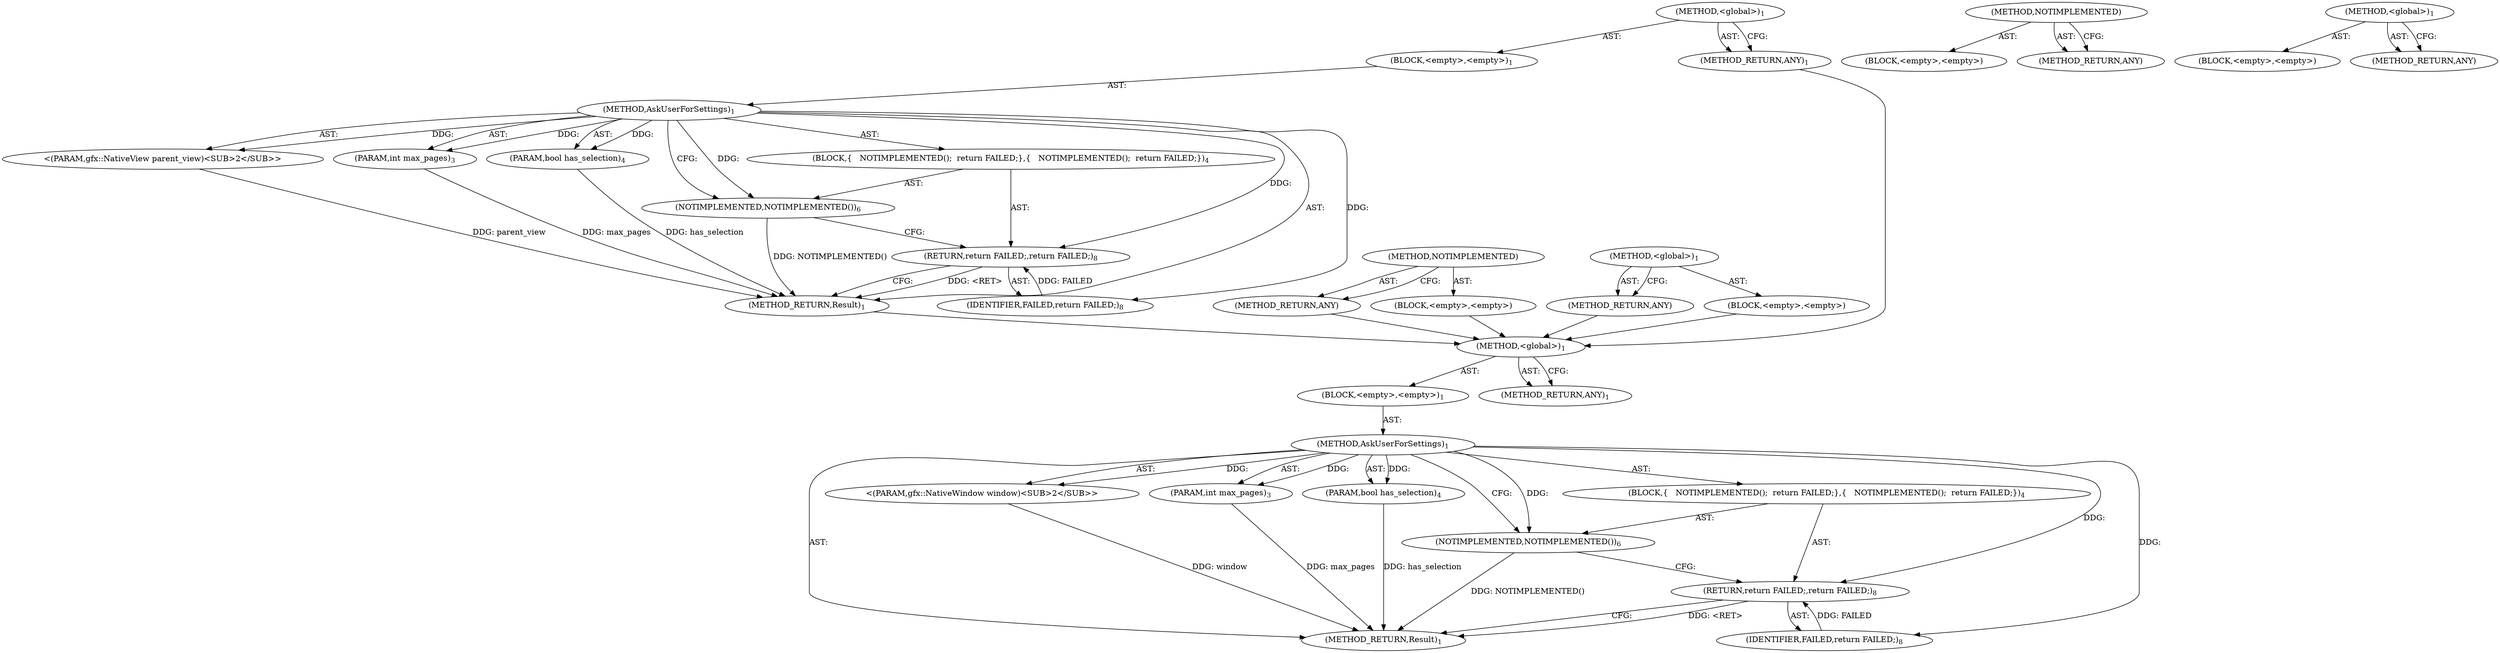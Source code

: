 digraph "&lt;global&gt;" {
vulnerable_6 [label=<(METHOD,&lt;global&gt;)<SUB>1</SUB>>];
vulnerable_7 [label=<(BLOCK,&lt;empty&gt;,&lt;empty&gt;)<SUB>1</SUB>>];
vulnerable_8 [label=<(METHOD,AskUserForSettings)<SUB>1</SUB>>];
vulnerable_9 [label="<(PARAM,gfx::NativeWindow window)<SUB>2</SUB>>"];
vulnerable_10 [label=<(PARAM,int max_pages)<SUB>3</SUB>>];
vulnerable_11 [label=<(PARAM,bool has_selection)<SUB>4</SUB>>];
vulnerable_12 [label=<(BLOCK,{
 
  NOTIMPLEMENTED();

  return FAILED;
},{
 
  NOTIMPLEMENTED();

  return FAILED;
})<SUB>4</SUB>>];
vulnerable_13 [label=<(NOTIMPLEMENTED,NOTIMPLEMENTED())<SUB>6</SUB>>];
vulnerable_14 [label=<(RETURN,return FAILED;,return FAILED;)<SUB>8</SUB>>];
vulnerable_15 [label=<(IDENTIFIER,FAILED,return FAILED;)<SUB>8</SUB>>];
vulnerable_16 [label=<(METHOD_RETURN,Result)<SUB>1</SUB>>];
vulnerable_18 [label=<(METHOD_RETURN,ANY)<SUB>1</SUB>>];
vulnerable_39 [label=<(METHOD,NOTIMPLEMENTED)>];
vulnerable_40 [label=<(BLOCK,&lt;empty&gt;,&lt;empty&gt;)>];
vulnerable_41 [label=<(METHOD_RETURN,ANY)>];
vulnerable_33 [label=<(METHOD,&lt;global&gt;)<SUB>1</SUB>>];
vulnerable_34 [label=<(BLOCK,&lt;empty&gt;,&lt;empty&gt;)>];
vulnerable_35 [label=<(METHOD_RETURN,ANY)>];
fixed_6 [label=<(METHOD,&lt;global&gt;)<SUB>1</SUB>>];
fixed_7 [label=<(BLOCK,&lt;empty&gt;,&lt;empty&gt;)<SUB>1</SUB>>];
fixed_8 [label=<(METHOD,AskUserForSettings)<SUB>1</SUB>>];
fixed_9 [label="<(PARAM,gfx::NativeView parent_view)<SUB>2</SUB>>"];
fixed_10 [label=<(PARAM,int max_pages)<SUB>3</SUB>>];
fixed_11 [label=<(PARAM,bool has_selection)<SUB>4</SUB>>];
fixed_12 [label=<(BLOCK,{
 
  NOTIMPLEMENTED();

  return FAILED;
},{
 
  NOTIMPLEMENTED();

  return FAILED;
})<SUB>4</SUB>>];
fixed_13 [label=<(NOTIMPLEMENTED,NOTIMPLEMENTED())<SUB>6</SUB>>];
fixed_14 [label=<(RETURN,return FAILED;,return FAILED;)<SUB>8</SUB>>];
fixed_15 [label=<(IDENTIFIER,FAILED,return FAILED;)<SUB>8</SUB>>];
fixed_16 [label=<(METHOD_RETURN,Result)<SUB>1</SUB>>];
fixed_18 [label=<(METHOD_RETURN,ANY)<SUB>1</SUB>>];
fixed_39 [label=<(METHOD,NOTIMPLEMENTED)>];
fixed_40 [label=<(BLOCK,&lt;empty&gt;,&lt;empty&gt;)>];
fixed_41 [label=<(METHOD_RETURN,ANY)>];
fixed_33 [label=<(METHOD,&lt;global&gt;)<SUB>1</SUB>>];
fixed_34 [label=<(BLOCK,&lt;empty&gt;,&lt;empty&gt;)>];
fixed_35 [label=<(METHOD_RETURN,ANY)>];
vulnerable_6 -> vulnerable_7  [key=0, label="AST: "];
vulnerable_6 -> vulnerable_18  [key=0, label="AST: "];
vulnerable_6 -> vulnerable_18  [key=1, label="CFG: "];
vulnerable_7 -> vulnerable_8  [key=0, label="AST: "];
vulnerable_8 -> vulnerable_9  [key=0, label="AST: "];
vulnerable_8 -> vulnerable_9  [key=1, label="DDG: "];
vulnerable_8 -> vulnerable_10  [key=0, label="AST: "];
vulnerable_8 -> vulnerable_10  [key=1, label="DDG: "];
vulnerable_8 -> vulnerable_11  [key=0, label="AST: "];
vulnerable_8 -> vulnerable_11  [key=1, label="DDG: "];
vulnerable_8 -> vulnerable_12  [key=0, label="AST: "];
vulnerable_8 -> vulnerable_16  [key=0, label="AST: "];
vulnerable_8 -> vulnerable_13  [key=0, label="CFG: "];
vulnerable_8 -> vulnerable_13  [key=1, label="DDG: "];
vulnerable_8 -> vulnerable_14  [key=0, label="DDG: "];
vulnerable_8 -> vulnerable_15  [key=0, label="DDG: "];
vulnerable_9 -> vulnerable_16  [key=0, label="DDG: window"];
vulnerable_10 -> vulnerable_16  [key=0, label="DDG: max_pages"];
vulnerable_11 -> vulnerable_16  [key=0, label="DDG: has_selection"];
vulnerable_12 -> vulnerable_13  [key=0, label="AST: "];
vulnerable_12 -> vulnerable_14  [key=0, label="AST: "];
vulnerable_13 -> vulnerable_14  [key=0, label="CFG: "];
vulnerable_13 -> vulnerable_16  [key=0, label="DDG: NOTIMPLEMENTED()"];
vulnerable_14 -> vulnerable_15  [key=0, label="AST: "];
vulnerable_14 -> vulnerable_16  [key=0, label="CFG: "];
vulnerable_14 -> vulnerable_16  [key=1, label="DDG: &lt;RET&gt;"];
vulnerable_15 -> vulnerable_14  [key=0, label="DDG: FAILED"];
vulnerable_39 -> vulnerable_40  [key=0, label="AST: "];
vulnerable_39 -> vulnerable_41  [key=0, label="AST: "];
vulnerable_39 -> vulnerable_41  [key=1, label="CFG: "];
vulnerable_33 -> vulnerable_34  [key=0, label="AST: "];
vulnerable_33 -> vulnerable_35  [key=0, label="AST: "];
vulnerable_33 -> vulnerable_35  [key=1, label="CFG: "];
fixed_6 -> fixed_7  [key=0, label="AST: "];
fixed_6 -> fixed_18  [key=0, label="AST: "];
fixed_6 -> fixed_18  [key=1, label="CFG: "];
fixed_7 -> fixed_8  [key=0, label="AST: "];
fixed_8 -> fixed_9  [key=0, label="AST: "];
fixed_8 -> fixed_9  [key=1, label="DDG: "];
fixed_8 -> fixed_10  [key=0, label="AST: "];
fixed_8 -> fixed_10  [key=1, label="DDG: "];
fixed_8 -> fixed_11  [key=0, label="AST: "];
fixed_8 -> fixed_11  [key=1, label="DDG: "];
fixed_8 -> fixed_12  [key=0, label="AST: "];
fixed_8 -> fixed_16  [key=0, label="AST: "];
fixed_8 -> fixed_13  [key=0, label="CFG: "];
fixed_8 -> fixed_13  [key=1, label="DDG: "];
fixed_8 -> fixed_14  [key=0, label="DDG: "];
fixed_8 -> fixed_15  [key=0, label="DDG: "];
fixed_9 -> fixed_16  [key=0, label="DDG: parent_view"];
fixed_10 -> fixed_16  [key=0, label="DDG: max_pages"];
fixed_11 -> fixed_16  [key=0, label="DDG: has_selection"];
fixed_12 -> fixed_13  [key=0, label="AST: "];
fixed_12 -> fixed_14  [key=0, label="AST: "];
fixed_13 -> fixed_14  [key=0, label="CFG: "];
fixed_13 -> fixed_16  [key=0, label="DDG: NOTIMPLEMENTED()"];
fixed_14 -> fixed_15  [key=0, label="AST: "];
fixed_14 -> fixed_16  [key=0, label="CFG: "];
fixed_14 -> fixed_16  [key=1, label="DDG: &lt;RET&gt;"];
fixed_15 -> fixed_14  [key=0, label="DDG: FAILED"];
fixed_16 -> vulnerable_6  [key=0];
fixed_18 -> vulnerable_6  [key=0];
fixed_39 -> fixed_40  [key=0, label="AST: "];
fixed_39 -> fixed_41  [key=0, label="AST: "];
fixed_39 -> fixed_41  [key=1, label="CFG: "];
fixed_40 -> vulnerable_6  [key=0];
fixed_41 -> vulnerable_6  [key=0];
fixed_33 -> fixed_34  [key=0, label="AST: "];
fixed_33 -> fixed_35  [key=0, label="AST: "];
fixed_33 -> fixed_35  [key=1, label="CFG: "];
fixed_34 -> vulnerable_6  [key=0];
fixed_35 -> vulnerable_6  [key=0];
}
